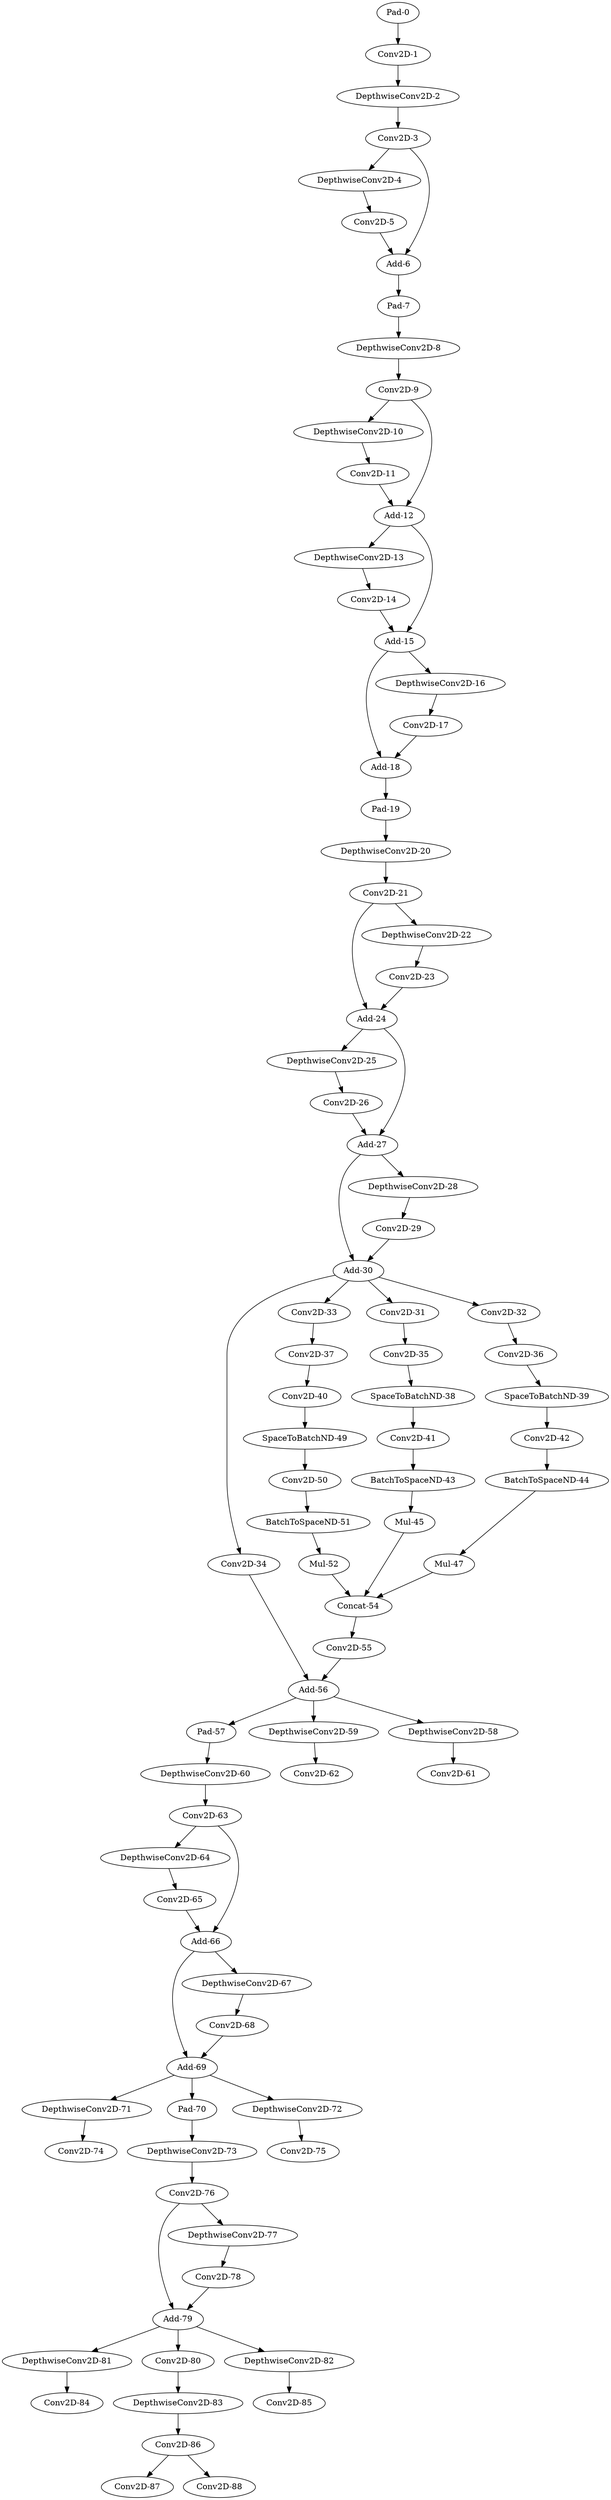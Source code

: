 digraph G {
"Pad-0"->"Conv2D-1";
"Pad-0" [weight=0.934406];
"Conv2D-1"->"DepthwiseConv2D-2";
"Conv2D-1" [weight=1.739254];
"DepthwiseConv2D-2"->"Conv2D-3";
"DepthwiseConv2D-2" [weight=0.854264];
"Conv2D-3"->"DepthwiseConv2D-4";
"Conv2D-3"->"Add-6";
"Conv2D-3" [weight=0.958533];
"DepthwiseConv2D-4"->"Conv2D-5";
"DepthwiseConv2D-4" [weight=2.716849];
"Conv2D-5"->"Add-6";
"Conv2D-5" [weight=1.803481];
"Add-6"->"Pad-7";
"Add-6" [weight=0.610308];
"Pad-7"->"DepthwiseConv2D-8";
"Pad-7" [weight=1.056696];
"DepthwiseConv2D-8"->"Conv2D-9";
"DepthwiseConv2D-8" [weight=0.872866];
"Conv2D-9"->"DepthwiseConv2D-10";
"Conv2D-9"->"Add-12";
"Conv2D-9" [weight=0.42805];
"DepthwiseConv2D-10"->"Conv2D-11";
"DepthwiseConv2D-10" [weight=0.63404];
"Conv2D-11"->"Add-12";
"Conv2D-11" [weight=0.406742];
"Add-12"->"DepthwiseConv2D-13";
"Add-12"->"Add-15";
"Add-12" [weight=0.132756];
"DepthwiseConv2D-13"->"Conv2D-14";
"DepthwiseConv2D-13" [weight=0.667246];
"Conv2D-14"->"Add-15";
"Conv2D-14" [weight=0.42871];
"Add-15"->"Add-18";
"Add-15"->"DepthwiseConv2D-16";
"Add-15" [weight=0.120752];
"DepthwiseConv2D-16"->"Conv2D-17";
"DepthwiseConv2D-16" [weight=0.659112];
"Conv2D-17"->"Add-18";
"Conv2D-17" [weight=0.414416];
"Add-18"->"Pad-19";
"Add-18" [weight=0.119762];
"Pad-19"->"DepthwiseConv2D-20";
"Pad-19" [weight=0.308354];
"DepthwiseConv2D-20"->"Conv2D-21";
"DepthwiseConv2D-20" [weight=0.188754];
"Conv2D-21"->"Add-24";
"Conv2D-21"->"DepthwiseConv2D-22";
"Conv2D-21" [weight=0.196808];
"DepthwiseConv2D-22"->"Conv2D-23";
"DepthwiseConv2D-22" [weight=0.298498];
"Conv2D-23"->"Add-24";
"Conv2D-23" [weight=0.363856];
"Add-24"->"DepthwiseConv2D-25";
"Add-24"->"Add-27";
"Add-24" [weight=0.049176];
"DepthwiseConv2D-25"->"Conv2D-26";
"DepthwiseConv2D-25" [weight=0.307836];
"Conv2D-26"->"Add-27";
"Conv2D-26" [weight=0.35555];
"Add-27"->"Add-30";
"Add-27"->"DepthwiseConv2D-28";
"Add-27" [weight=0.048428];
"DepthwiseConv2D-28"->"Conv2D-29";
"DepthwiseConv2D-28" [weight=0.308462];
"Conv2D-29"->"Add-30";
"Conv2D-29" [weight=0.356872];
"Add-30"->"Conv2D-34";
"Add-30"->"Conv2D-33";
"Add-30"->"Conv2D-31";
"Add-30"->"Conv2D-32";
"Add-30" [weight=0.049592];
"Conv2D-34"->"Add-56";
"Conv2D-34" [weight=0.391208];
"Conv2D-33"->"Conv2D-37";
"Conv2D-33" [weight=0.095212];
"Conv2D-37"->"Conv2D-40";
"Conv2D-37" [weight=0.167548];
"Conv2D-40"->"SpaceToBatchND-49";
"Conv2D-40" [weight=0.178598];
"SpaceToBatchND-49"->"Conv2D-50";
"SpaceToBatchND-49" [weight=0.038454];
"Conv2D-50"->"BatchToSpaceND-51";
"Conv2D-50" [weight=0.319122];
"BatchToSpaceND-51"->"Mul-52";
"BatchToSpaceND-51" [weight=0.024618];
"Mul-52"->"Concat-54";
"Mul-52" [weight=0.014044];
"Conv2D-32"->"Conv2D-36";
"Conv2D-32" [weight=0.076134];
"Conv2D-36"->"SpaceToBatchND-39";
"Conv2D-36" [weight=0.147334];
"SpaceToBatchND-39"->"Conv2D-42";
"SpaceToBatchND-39" [weight=0.048588];
"Conv2D-42"->"BatchToSpaceND-44";
"Conv2D-42" [weight=0.328638];
"BatchToSpaceND-44"->"Mul-47";
"BatchToSpaceND-44" [weight=0.026154];
"Mul-47"->"Concat-54";
"Mul-47" [weight=0.015054];
"Conv2D-31"->"Conv2D-35";
"Conv2D-31" [weight=0.073406];
"Conv2D-35"->"SpaceToBatchND-38";
"Conv2D-35" [weight=0.146738];
"SpaceToBatchND-38"->"Conv2D-41";
"SpaceToBatchND-38" [weight=0.03202];
"Conv2D-41"->"BatchToSpaceND-43";
"Conv2D-41" [weight=0.249518];
"BatchToSpaceND-43"->"Mul-45";
"BatchToSpaceND-43" [weight=0.025408];
"Mul-45"->"Concat-54";
"Mul-45" [weight=0.013836];
"Concat-54"->"Conv2D-55";
"Concat-54" [weight=0.119094];
"Conv2D-55"->"Add-56";
"Conv2D-55" [weight=0.262888];
"Add-56"->"Pad-57";
"Add-56"->"DepthwiseConv2D-59";
"Add-56"->"DepthwiseConv2D-58";
"Add-56" [weight=0.063954];
"Pad-57"->"DepthwiseConv2D-60";
"Pad-57" [weight=0.162856];
"DepthwiseConv2D-60"->"Conv2D-63";
"DepthwiseConv2D-60" [weight=0.1037];
"Conv2D-63"->"DepthwiseConv2D-64";
"Conv2D-63"->"Add-66";
"Conv2D-63" [weight=0.181192];
"DepthwiseConv2D-64"->"Conv2D-65";
"DepthwiseConv2D-64" [weight=0.152068];
"Conv2D-65"->"Add-66";
"Conv2D-65" [weight=0.326146];
"Add-66"->"Add-69";
"Add-66"->"DepthwiseConv2D-67";
"Add-66" [weight=0.0236];
"DepthwiseConv2D-67"->"Conv2D-68";
"DepthwiseConv2D-67" [weight=0.155498];
"Conv2D-68"->"Add-69";
"Conv2D-68" [weight=0.329604];
"Add-69"->"DepthwiseConv2D-71";
"Add-69"->"Pad-70";
"Add-69"->"DepthwiseConv2D-72";
"Add-69" [weight=0.02227];
"Pad-70"->"DepthwiseConv2D-73";
"Pad-70" [weight=0.117942];
"DepthwiseConv2D-73"->"Conv2D-76";
"DepthwiseConv2D-73" [weight=0.056868];
"Conv2D-76"->"Add-79";
"Conv2D-76"->"DepthwiseConv2D-77";
"Conv2D-76" [weight=0.18509];
"DepthwiseConv2D-77"->"Conv2D-78";
"DepthwiseConv2D-77" [weight=0.079114];
"Conv2D-78"->"Add-79";
"Conv2D-78" [weight=0.350506];
"Add-79"->"DepthwiseConv2D-81";
"Add-79"->"Conv2D-80";
"Add-79"->"DepthwiseConv2D-82";
"Add-79" [weight=0.01431];
"Conv2D-80"->"DepthwiseConv2D-83";
"Conv2D-80" [weight=0.113948];
"DepthwiseConv2D-83"->"Conv2D-86";
"DepthwiseConv2D-83" [weight=0.0162];
"Conv2D-86"->"Conv2D-87";
"Conv2D-86"->"Conv2D-88";
"Conv2D-86" [weight=0.03844];
"Conv2D-88" [weight=0.147102];
"Conv2D-87" [weight=0.107906];
"DepthwiseConv2D-82"->"Conv2D-85";
"DepthwiseConv2D-82" [weight=0.077454];
"Conv2D-85" [weight=0.03508];
"DepthwiseConv2D-81"->"Conv2D-84";
"DepthwiseConv2D-81" [weight=0.077846];
"Conv2D-84" [weight=0.026684];
"DepthwiseConv2D-72"->"Conv2D-75";
"DepthwiseConv2D-72" [weight=0.150024];
"Conv2D-75" [weight=0.061924];
"DepthwiseConv2D-71"->"Conv2D-74";
"DepthwiseConv2D-71" [weight=0.149442];
"Conv2D-74" [weight=0.047326];
"DepthwiseConv2D-59"->"Conv2D-62";
"DepthwiseConv2D-59" [weight=0.298516];
"Conv2D-62" [weight=0.12224];
"DepthwiseConv2D-58"->"Conv2D-61";
"DepthwiseConv2D-58" [weight=0.293018];
"Conv2D-61" [weight=0.090826];
}